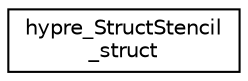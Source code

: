 digraph "Graphical Class Hierarchy"
{
 // LATEX_PDF_SIZE
  edge [fontname="Helvetica",fontsize="10",labelfontname="Helvetica",labelfontsize="10"];
  node [fontname="Helvetica",fontsize="10",shape=record];
  rankdir="LR";
  Node0 [label="hypre_StructStencil\l_struct",height=0.2,width=0.4,color="black", fillcolor="white", style="filled",URL="$structhypre___struct_stencil__struct.html",tooltip=" "];
}
